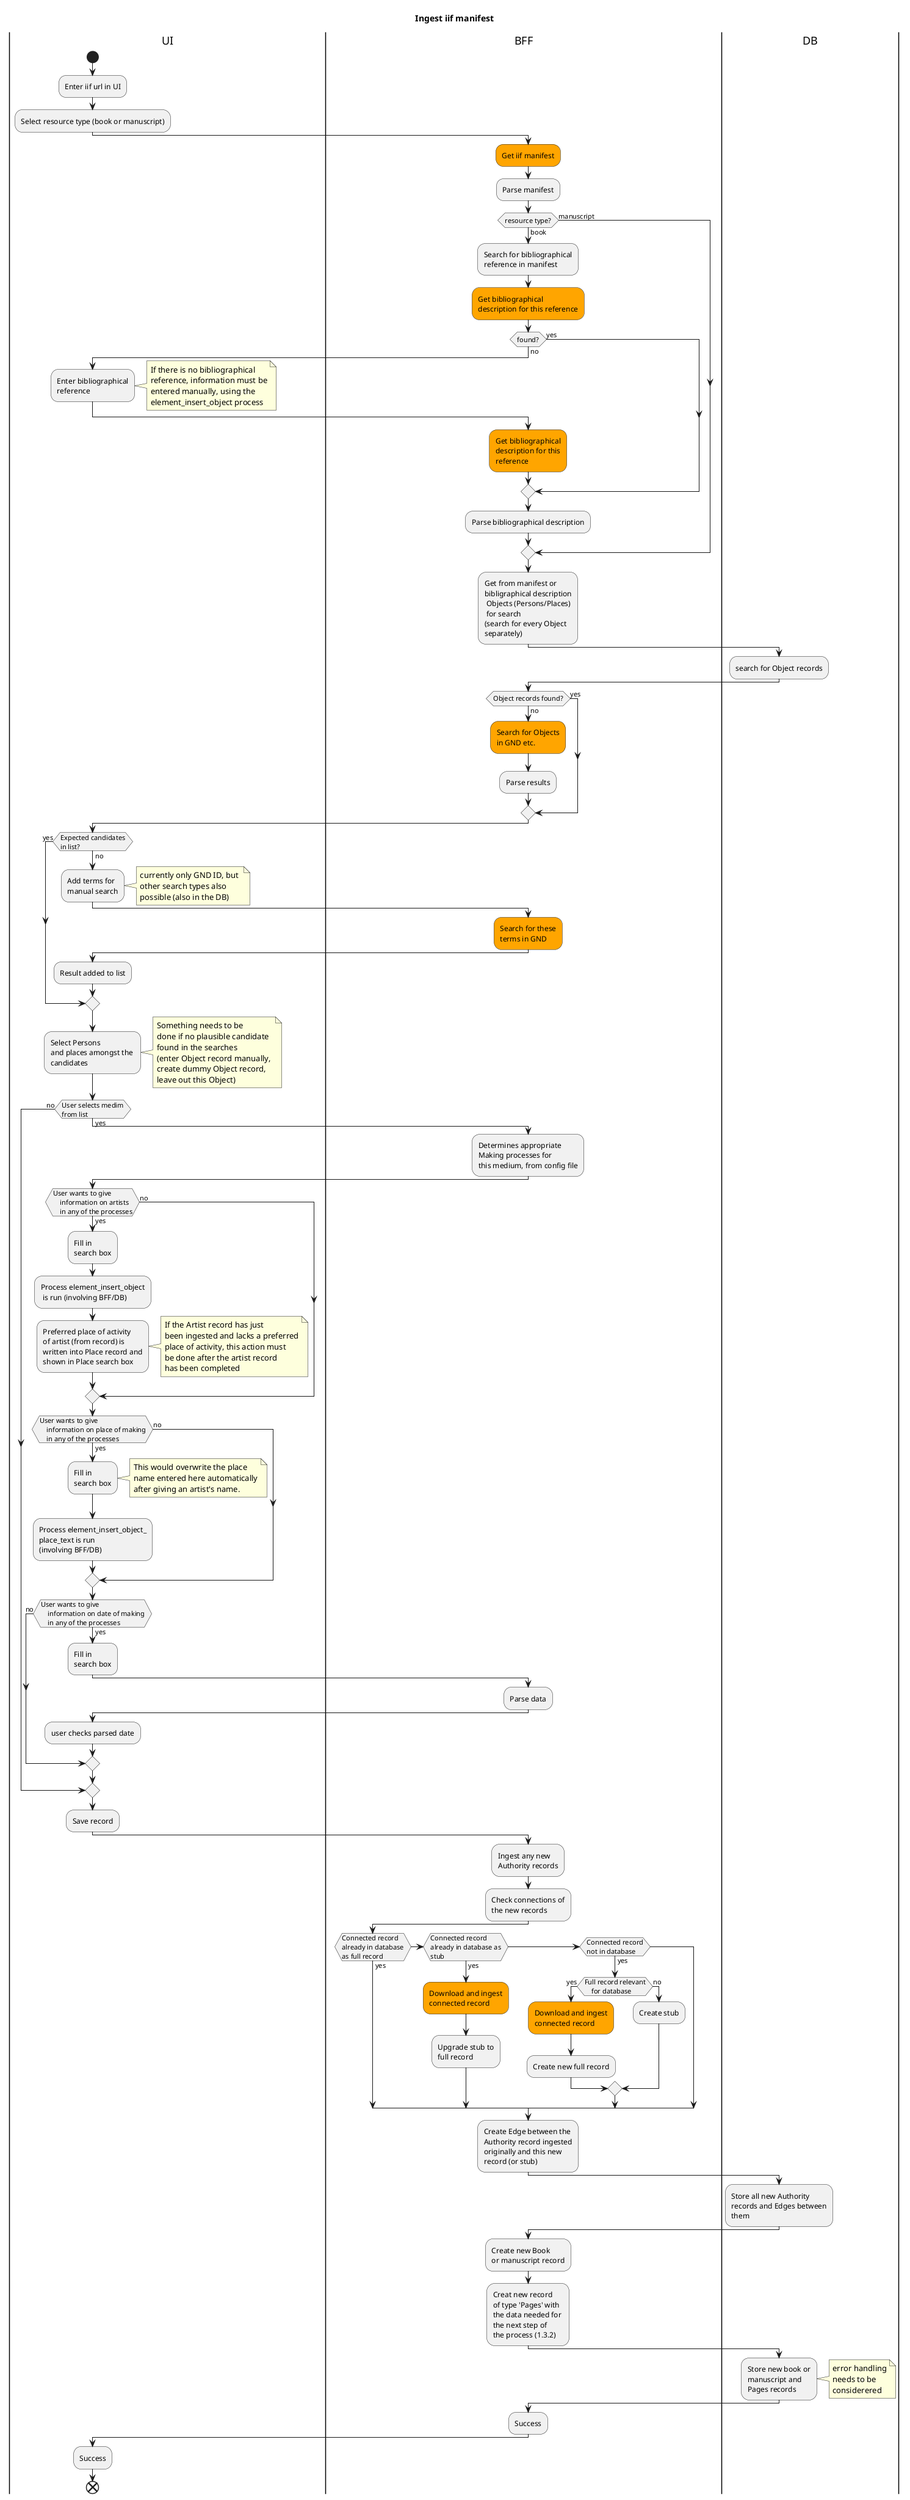 @startuml
title Ingest iif manifest
|UI|
start
:Enter iif url in UI;
:Select resource type (book or manuscript);
|BFF|
#orange:Get iif manifest; 
:Parse manifest;
if (resource type?) then (manuscript)
else (book)
    :Search for bibliographical
    reference in manifest;
    #orange:Get bibliographical
    description for this reference;
    if (found?) then (yes)
    else (no)
        |UI| 
        :Enter bibliographical
        reference;
        note right
        If there is no bibliographical
        reference, information must be
        entered manually, using the
        element_insert_object process
        end note
        |BFF|
        #orange:Get bibliographical
        description for this
        reference;
    end if
    :Parse bibliographical description;
end if
:Get from manifest or
bibligraphical description
 Objects (Persons/Places)
 for search
(search for every Object
separately);
|DB|
:search for Object records;
|BFF|
if (Object records found?) then (yes)
    
else (no)
    #orange:Search for Objects 
    in GND etc.;
    :Parse results;
end if 

|UI|
if (Expected candidates
in list?) then (yes)
else (no)
    :Add terms for
    manual search;
    note right
    currently only GND ID, but 
    other search types also 
    possible (also in the DB)
    endnote
    |BFF|
    #orange:Search for these 
    terms in GND;
    |UI|
    :Result added to list;
endif
:Select Persons
and places amongst the 
candidates;
note right
Something needs to be 
done if no plausible candidate
found in the searches
(enter Object record manually, 
create dummy Object record,
leave out this Object)
endnote
if (User selects medim
from list) then (yes)    
    |BFF|
    :Determines appropriate
    Making processes for 
    this medium, from config file;
    |UI|
    if (User wants to give 
    information on artists
    in any of the processes) then (yes)
        :Fill in
        search box;
        :Process element_insert_object
         is run (involving BFF/DB);
                :Preferred place of activity 
        of artist (from record) is 
        written into Place record and
        shown in Place search box;
        note right
        If the Artist record has just
        been ingested and lacks a preferred
        place of activity, this action must
        be done after the artist record
        has been completed
        end note

    else (no)
    endif
    if (User wants to give 
    information on place of making
    in any of the processes) then (yes)
        :Fill in
        search box;
        note right
        This would overwrite the place
        name entered here automatically
        after giving an artist's name.
        end note

        :Process element_insert_object_
        place_text is run
        (involving BFF/DB);
    else (no)
    endif
    if (User wants to give
    information on date of making
    in any of the processes) then (yes)
        :Fill in
        search box;
        |BFF|
        :Parse data;
        |UI|
        :user checks parsed date;
    else (no)
    endif
else (no)
endif

:Save record;
|BFF|
:Ingest any new 
Authority records;
:Check connections of 
the new records;
if (Connected record
already in database
as full record) then (yes)
elseif (Connected record
already in database as
stub) then (yes)
    #orange:Download and ingest 
    connected record;
    :Upgrade stub to
    full record;
elseif (Connected record
not in database) then (yes)
    if (Full record relevant
    for database) then (yes)
        #orange:Download and ingest
        connected record;
        :Create new full record;
    else (no)
        :Create stub;
    end if
end if 
:Create Edge between the 
Authority record ingested
originally and this new
record (or stub);
|DB|
:Store all new Authority
records and Edges between
them;
|BFF|
:Create new Book
or manuscript record;
:Creat new record
of type 'Pages' with 
the data needed for 
the next step of 
the process (1.3.2);
|DB|
:Store new book or 
manuscript and 
Pages records;
note right
error handling
needs to be
considerered
end note
|BFF|
:Success;
|UI|
:Success;
end

@enduml